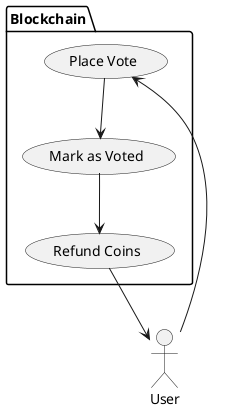@startuml
top to bottom direction
actor User as u

package Blockchain {
  usecase "Place Vote" as UC1
  usecase "Mark as Voted" as UC2
  usecase "Refund Coins" as UC3
}

u --> UC1
UC1 --> UC2
UC2 --> UC3
UC3 --> u

@enduml